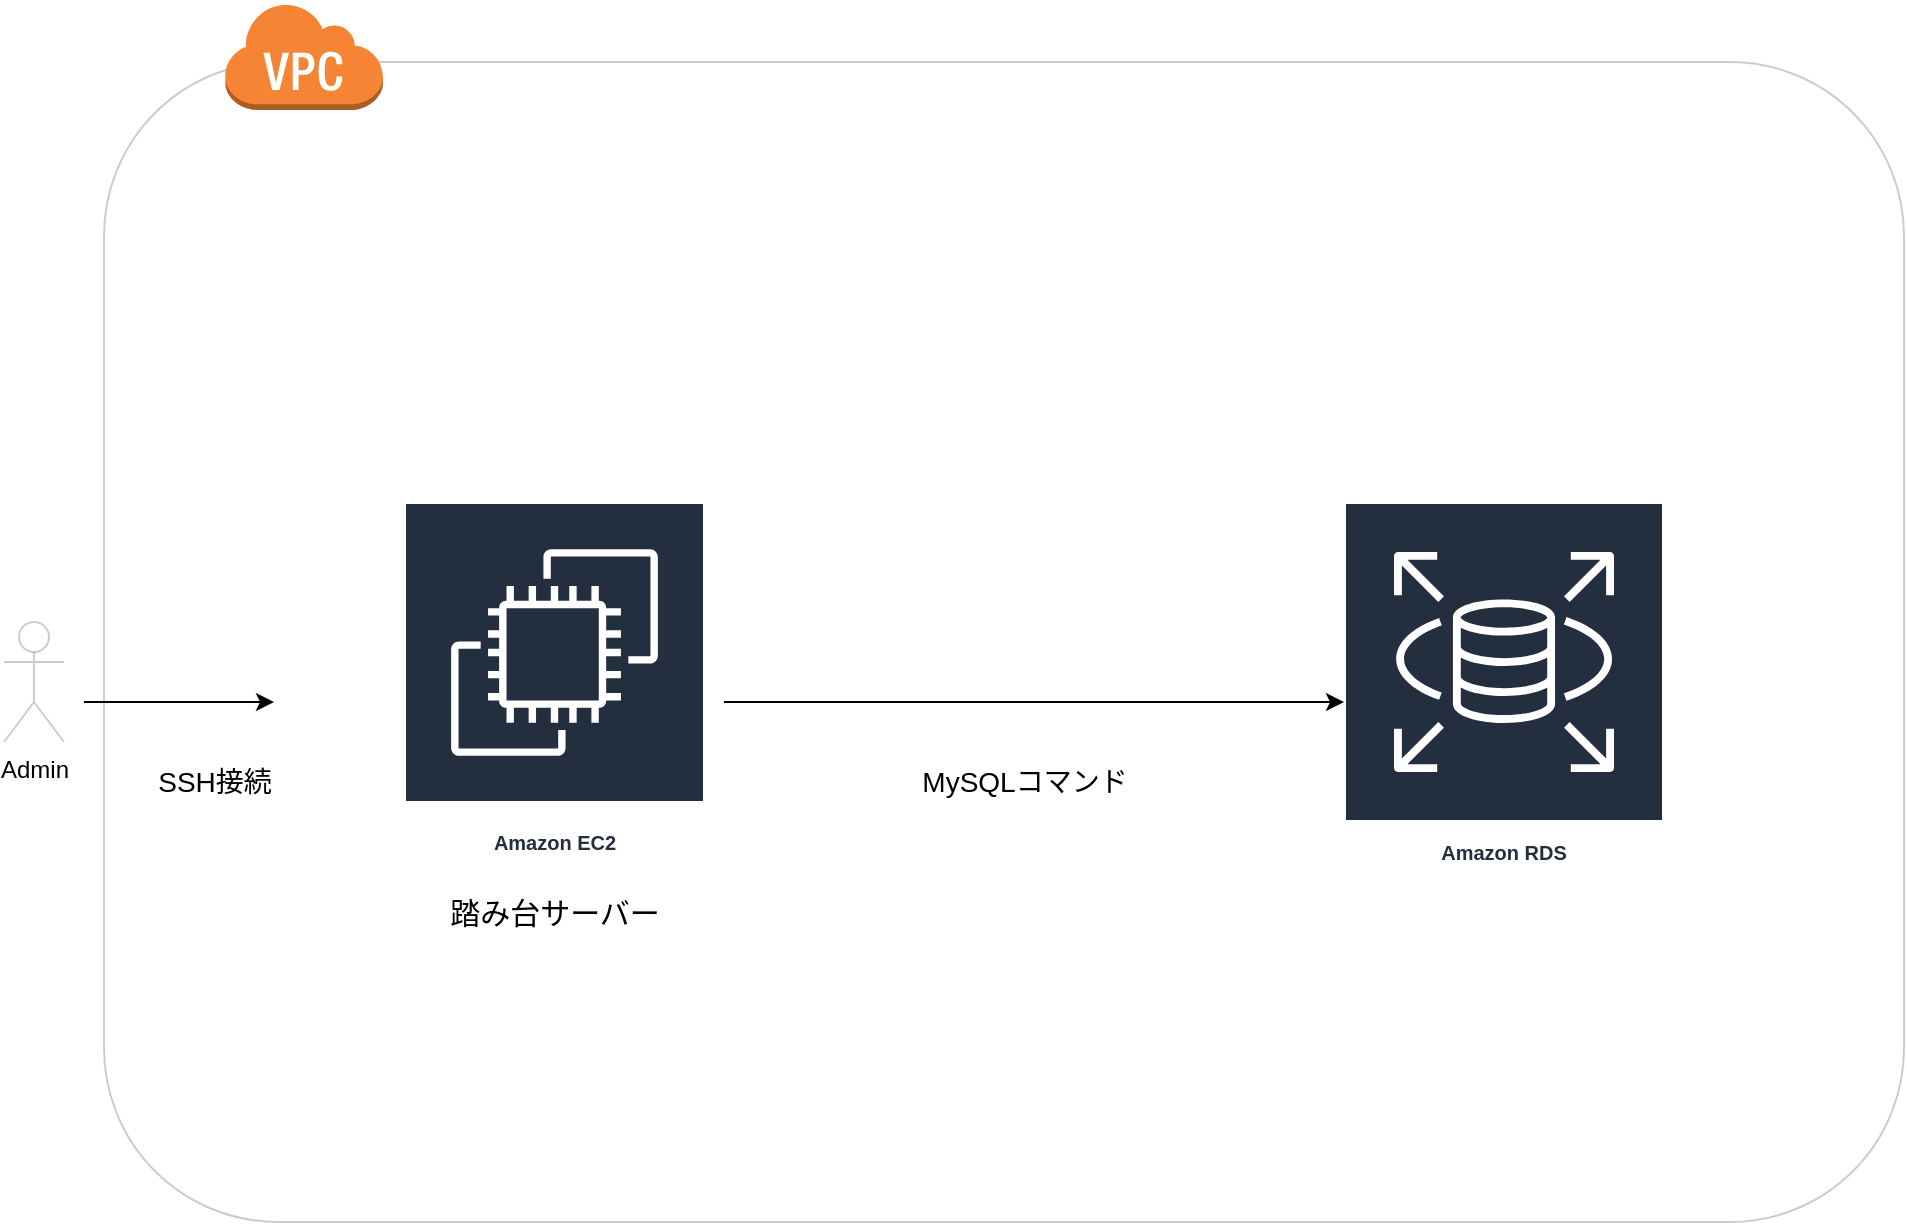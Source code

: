 <mxfile>
    <diagram id="FVDUpAUTW6OnSIAJc13A" name="ページ1">
        <mxGraphModel dx="1016" dy="675" grid="1" gridSize="10" guides="1" tooltips="1" connect="1" arrows="1" fold="1" page="1" pageScale="1" pageWidth="827" pageHeight="1169" math="0" shadow="0">
            <root>
                <mxCell id="0"/>
                <mxCell id="1" parent="0"/>
                <mxCell id="2" value="" style="rounded=1;whiteSpace=wrap;html=1;opacity=20;" parent="1" vertex="1">
                    <mxGeometry x="110" y="70" width="900" height="580" as="geometry"/>
                </mxCell>
                <mxCell id="3" value="Admin&lt;br&gt;" style="shape=umlActor;verticalLabelPosition=bottom;verticalAlign=top;html=1;outlineConnect=0;opacity=20;" parent="1" vertex="1">
                    <mxGeometry x="60" y="350" width="30" height="60" as="geometry"/>
                </mxCell>
                <mxCell id="4" value="" style="outlineConnect=0;dashed=0;verticalLabelPosition=bottom;verticalAlign=top;align=center;html=1;shape=mxgraph.aws3.virtual_private_cloud;fillColor=#F58534;gradientColor=none;" parent="1" vertex="1">
                    <mxGeometry x="170" y="40" width="79.5" height="54" as="geometry"/>
                </mxCell>
                <mxCell id="5" value="Amazon EC2" style="outlineConnect=0;fontColor=#232F3E;gradientColor=none;strokeColor=#ffffff;fillColor=#232F3E;dashed=0;verticalLabelPosition=middle;verticalAlign=bottom;align=center;html=1;whiteSpace=wrap;fontSize=10;fontStyle=1;spacing=3;shape=mxgraph.aws4.productIcon;prIcon=mxgraph.aws4.ec2;" vertex="1" parent="1">
                    <mxGeometry x="260" y="290" width="150.5" height="180" as="geometry"/>
                </mxCell>
                <mxCell id="6" value="Amazon RDS" style="outlineConnect=0;fontColor=#232F3E;gradientColor=none;strokeColor=#ffffff;fillColor=#232F3E;dashed=0;verticalLabelPosition=middle;verticalAlign=bottom;align=center;html=1;whiteSpace=wrap;fontSize=10;fontStyle=1;spacing=3;shape=mxgraph.aws4.productIcon;prIcon=mxgraph.aws4.rds;" vertex="1" parent="1">
                    <mxGeometry x="730" y="290" width="160" height="185" as="geometry"/>
                </mxCell>
                <mxCell id="7" value="&lt;font style=&quot;font-size: 15px&quot;&gt;踏み台サーバー&lt;/font&gt;" style="text;html=1;resizable=0;autosize=1;align=center;verticalAlign=middle;points=[];fillColor=none;strokeColor=none;rounded=0;" vertex="1" parent="1">
                    <mxGeometry x="275.25" y="485" width="120" height="20" as="geometry"/>
                </mxCell>
                <mxCell id="9" value="" style="endArrow=classic;html=1;" edge="1" parent="1">
                    <mxGeometry width="50" height="50" relative="1" as="geometry">
                        <mxPoint x="420" y="390" as="sourcePoint"/>
                        <mxPoint x="730" y="390" as="targetPoint"/>
                    </mxGeometry>
                </mxCell>
                <mxCell id="10" value="&lt;font style=&quot;font-size: 14px&quot;&gt;MySQLコマンド&lt;/font&gt;" style="text;html=1;resizable=0;autosize=1;align=center;verticalAlign=middle;points=[];fillColor=none;strokeColor=none;rounded=0;" vertex="1" parent="1">
                    <mxGeometry x="510" y="420" width="120" height="20" as="geometry"/>
                </mxCell>
                <mxCell id="11" value="" style="endArrow=classic;html=1;" edge="1" parent="1">
                    <mxGeometry width="50" height="50" relative="1" as="geometry">
                        <mxPoint x="100" y="390" as="sourcePoint"/>
                        <mxPoint x="195" y="390" as="targetPoint"/>
                    </mxGeometry>
                </mxCell>
                <mxCell id="12" value="&lt;font style=&quot;font-size: 14px&quot;&gt;SSH接続&lt;/font&gt;" style="text;html=1;resizable=0;autosize=1;align=center;verticalAlign=middle;points=[];fillColor=none;strokeColor=none;rounded=0;" vertex="1" parent="1">
                    <mxGeometry x="130" y="420" width="70" height="20" as="geometry"/>
                </mxCell>
            </root>
        </mxGraphModel>
    </diagram>
</mxfile>
